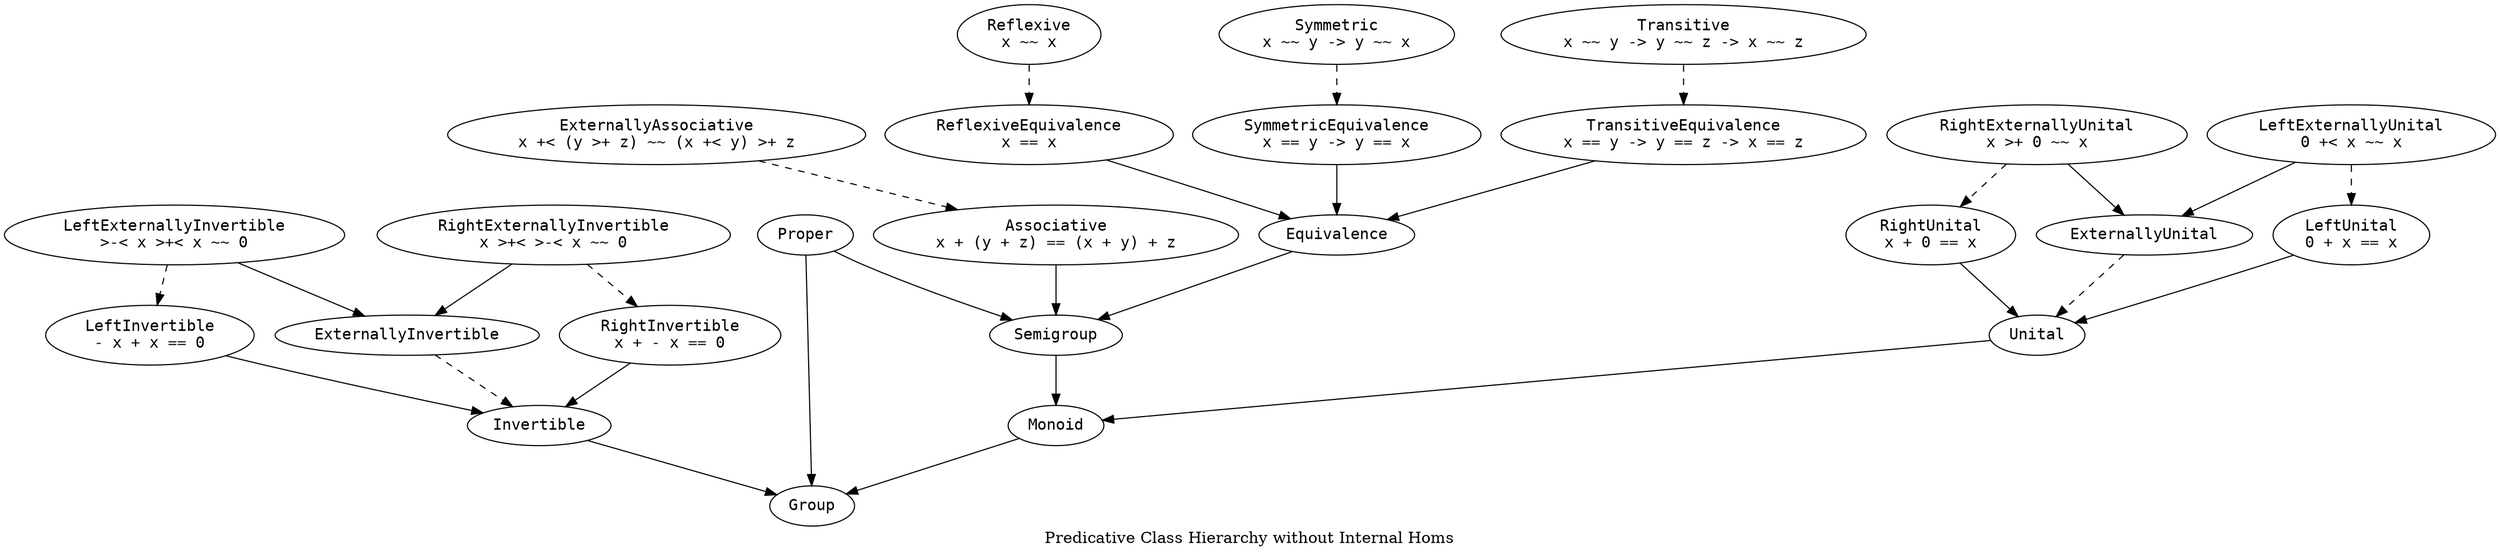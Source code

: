 digraph Is {
  label = "Predicative Class Hierarchy without Internal Homs"

  node [fontname = monospace]

  Assoc [label = "Associative\nx + (y + z) == (x + y) + z"]
  Eq [label = "Equivalence"]
  ExtAssoc [label = "ExternallyAssociative\nx +< (y >+ z) ~~ (x +< y) >+ z"]
  ExtInv [label = "ExternallyInvertible"]
  ExtUn [label = "ExternallyUnital"]
  Grp [label = "Group"]
  Inv [label = "Invertible"]
  LExtInv [label = "LeftExternallyInvertible\n>-< x >+< x ~~ 0"]
  LExtUn [label = "LeftExternallyUnital\n0 +< x ~~ x"]
  LInv [label = "LeftInvertible\n- x + x == 0"]
  LUn [label = "LeftUnital\n0 + x == x"]
  Mon [label = "Monoid"]
  Proper [label = "Proper"]
  RExtInv [label = "RightExternallyInvertible\nx >+< >-< x ~~ 0"]
  RExtUn [label = "RightExternallyUnital\nx >+ 0 ~~ x"]
  RInv [label = "RightInvertible\nx + - x == 0"]
  RUn [label = "RightUnital\nx + 0 == x"]
  Refl [label = "Reflexive\nx ~~ x"]
  ReflEq [label = "ReflexiveEquivalence\nx == x"]
  Sgrp [label = "Semigroup"]
  Sym [label = "Symmetric\nx ~~ y -> y ~~ x"]
  SymEq [label = "SymmetricEquivalence\nx == y -> y == x"]
  Trans [label = "Transitive\nx ~~ y -> y ~~ z -> x ~~ z"]
  TransEq [label = "TransitiveEquivalence\nx == y -> y == z -> x == z"]
  Un [label = "Unital"]

  edge [style = solid]

  Assoc -> Sgrp
  Eq -> Sgrp
  Inv -> Grp
  LExtInv -> ExtInv
  LExtUn -> ExtUn
  LInv -> Inv
  LUn -> Un
  Mon -> Grp
  Proper -> Grp
  Proper -> Sgrp
  RExtInv -> ExtInv
  RExtUn -> ExtUn
  RInv -> Inv
  RUn -> Un
  ReflEq -> Eq
  Sgrp -> Mon
  SymEq -> Eq
  TransEq -> Eq
  Un -> Mon

  edge [style = dashed]

  ExtAssoc -> Assoc
  ExtInv -> Inv
  ExtUn -> Un
  LExtInv -> LInv
  LExtUn -> LUn
  RExtInv -> RInv
  RExtUn -> RUn
  Refl -> ReflEq
  Sym -> SymEq
  Trans -> TransEq
}
